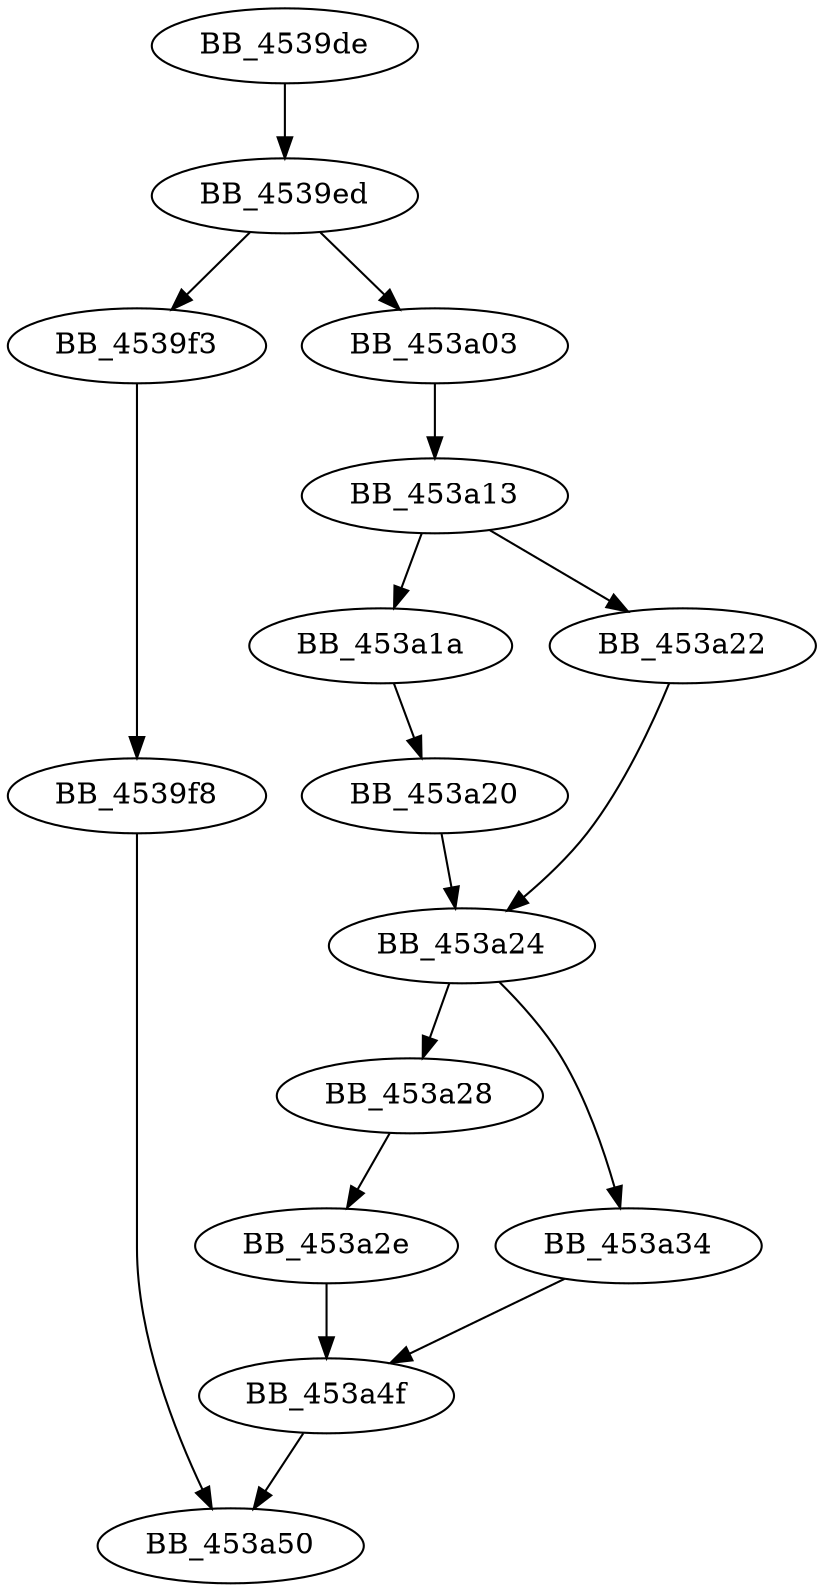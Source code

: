 DiGraph sub_4539DE{
BB_4539de->BB_4539ed
BB_4539ed->BB_4539f3
BB_4539ed->BB_453a03
BB_4539f3->BB_4539f8
BB_4539f8->BB_453a50
BB_453a03->BB_453a13
BB_453a13->BB_453a1a
BB_453a13->BB_453a22
BB_453a1a->BB_453a20
BB_453a20->BB_453a24
BB_453a22->BB_453a24
BB_453a24->BB_453a28
BB_453a24->BB_453a34
BB_453a28->BB_453a2e
BB_453a2e->BB_453a4f
BB_453a34->BB_453a4f
BB_453a4f->BB_453a50
}
